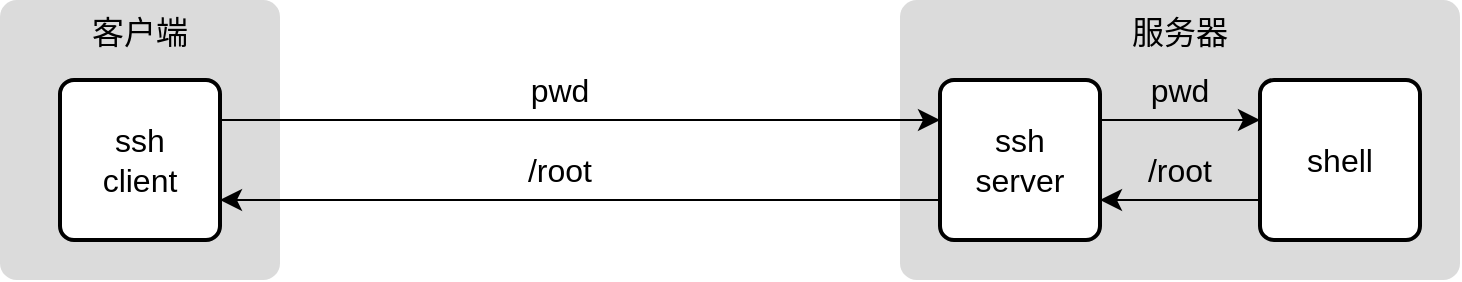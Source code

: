 <mxfile version="21.2.8" type="device">
  <diagram name="第 1 页" id="4JcOyXGNsVVQtoJyJbcC">
    <mxGraphModel dx="1400" dy="639" grid="1" gridSize="10" guides="1" tooltips="1" connect="1" arrows="1" fold="1" page="0" pageScale="1" pageWidth="3300" pageHeight="4681" math="0" shadow="0">
      <root>
        <mxCell id="0" />
        <mxCell id="1" parent="0" />
        <mxCell id="39vr5BzetpIieyL6YXv6-14" value="客户端" style="rounded=1;arcSize=6;strokeColor=none;fillColor=#DBDBDB;gradientColor=none;fontSize=16;verticalAlign=top;" vertex="1" parent="1">
          <mxGeometry x="-270" y="160" width="140" height="140" as="geometry" />
        </mxCell>
        <mxCell id="39vr5BzetpIieyL6YXv6-5" value="服务器" style="rounded=1;arcSize=6;strokeColor=none;fillColor=#DBDBDB;gradientColor=none;fontSize=16;verticalAlign=top;" vertex="1" parent="1">
          <mxGeometry x="180" y="160" width="280" height="140" as="geometry" />
        </mxCell>
        <mxCell id="39vr5BzetpIieyL6YXv6-4" value="ssh &lt;br&gt;server" style="rounded=1;whiteSpace=wrap;html=1;absoluteArcSize=1;arcSize=14;strokeWidth=2;fontSize=16;" vertex="1" parent="1">
          <mxGeometry x="200" y="200" width="80" height="80" as="geometry" />
        </mxCell>
        <mxCell id="39vr5BzetpIieyL6YXv6-6" value="shell" style="rounded=1;whiteSpace=wrap;html=1;absoluteArcSize=1;arcSize=14;strokeWidth=2;fontSize=16;" vertex="1" parent="1">
          <mxGeometry x="360" y="200" width="80" height="80" as="geometry" />
        </mxCell>
        <mxCell id="39vr5BzetpIieyL6YXv6-8" value="" style="endArrow=classic;html=1;rounded=0;fontSize=12;startSize=8;endSize=8;curved=1;exitX=1;exitY=0.25;exitDx=0;exitDy=0;entryX=0;entryY=0.25;entryDx=0;entryDy=0;" edge="1" parent="1" source="39vr5BzetpIieyL6YXv6-4" target="39vr5BzetpIieyL6YXv6-6">
          <mxGeometry width="50" height="50" relative="1" as="geometry">
            <mxPoint x="290" y="410" as="sourcePoint" />
            <mxPoint x="340" y="360" as="targetPoint" />
          </mxGeometry>
        </mxCell>
        <mxCell id="39vr5BzetpIieyL6YXv6-9" value="" style="endArrow=classic;html=1;rounded=0;fontSize=12;startSize=8;endSize=8;curved=1;exitX=0;exitY=0.75;exitDx=0;exitDy=0;entryX=1;entryY=0.75;entryDx=0;entryDy=0;" edge="1" parent="1" source="39vr5BzetpIieyL6YXv6-6" target="39vr5BzetpIieyL6YXv6-4">
          <mxGeometry width="50" height="50" relative="1" as="geometry">
            <mxPoint x="260" y="390" as="sourcePoint" />
            <mxPoint x="340" y="390" as="targetPoint" />
          </mxGeometry>
        </mxCell>
        <mxCell id="39vr5BzetpIieyL6YXv6-10" value="ssh &lt;br&gt;client" style="rounded=1;whiteSpace=wrap;html=1;absoluteArcSize=1;arcSize=14;strokeWidth=2;fontSize=16;" vertex="1" parent="1">
          <mxGeometry x="-240" y="200" width="80" height="80" as="geometry" />
        </mxCell>
        <mxCell id="39vr5BzetpIieyL6YXv6-11" value="" style="endArrow=classic;html=1;rounded=0;fontSize=12;startSize=8;endSize=8;curved=1;exitX=1;exitY=0.25;exitDx=0;exitDy=0;entryX=0;entryY=0.25;entryDx=0;entryDy=0;" edge="1" parent="1" source="39vr5BzetpIieyL6YXv6-10" target="39vr5BzetpIieyL6YXv6-4">
          <mxGeometry width="50" height="50" relative="1" as="geometry">
            <mxPoint x="-70" y="350" as="sourcePoint" />
            <mxPoint x="-20" y="300" as="targetPoint" />
          </mxGeometry>
        </mxCell>
        <mxCell id="39vr5BzetpIieyL6YXv6-12" value="" style="endArrow=classic;html=1;rounded=0;fontSize=12;startSize=8;endSize=8;curved=1;exitX=0;exitY=0.75;exitDx=0;exitDy=0;entryX=1;entryY=0.75;entryDx=0;entryDy=0;" edge="1" parent="1" source="39vr5BzetpIieyL6YXv6-4" target="39vr5BzetpIieyL6YXv6-10">
          <mxGeometry width="50" height="50" relative="1" as="geometry">
            <mxPoint x="-190" y="370" as="sourcePoint" />
            <mxPoint x="170" y="370" as="targetPoint" />
          </mxGeometry>
        </mxCell>
        <mxCell id="39vr5BzetpIieyL6YXv6-15" value="pwd" style="text;html=1;strokeColor=none;fillColor=none;align=center;verticalAlign=middle;whiteSpace=wrap;rounded=0;fontSize=16;" vertex="1" parent="1">
          <mxGeometry x="-20" y="190" width="60" height="30" as="geometry" />
        </mxCell>
        <mxCell id="39vr5BzetpIieyL6YXv6-16" value="pwd" style="text;html=1;strokeColor=none;fillColor=none;align=center;verticalAlign=middle;whiteSpace=wrap;rounded=0;fontSize=16;" vertex="1" parent="1">
          <mxGeometry x="290" y="190" width="60" height="30" as="geometry" />
        </mxCell>
        <mxCell id="39vr5BzetpIieyL6YXv6-17" value="/root" style="text;html=1;strokeColor=none;fillColor=none;align=center;verticalAlign=middle;whiteSpace=wrap;rounded=0;fontSize=16;" vertex="1" parent="1">
          <mxGeometry x="290" y="230" width="60" height="30" as="geometry" />
        </mxCell>
        <mxCell id="39vr5BzetpIieyL6YXv6-18" value="/root" style="text;html=1;strokeColor=none;fillColor=none;align=center;verticalAlign=middle;whiteSpace=wrap;rounded=0;fontSize=16;" vertex="1" parent="1">
          <mxGeometry x="-20" y="230" width="60" height="30" as="geometry" />
        </mxCell>
      </root>
    </mxGraphModel>
  </diagram>
</mxfile>
